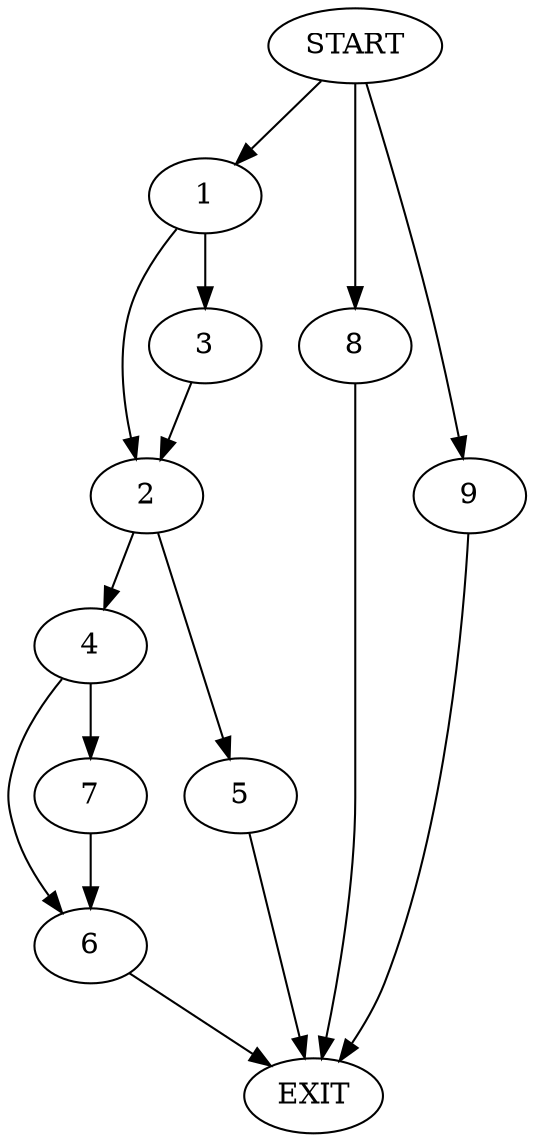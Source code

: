 digraph {
0 [label="START"]
10 [label="EXIT"]
0 -> 1
1 -> 2
1 -> 3
3 -> 2
2 -> 4
2 -> 5
5 -> 10
4 -> 6
4 -> 7
7 -> 6
6 -> 10
0 -> 8
8 -> 10
0 -> 9
9 -> 10
}
